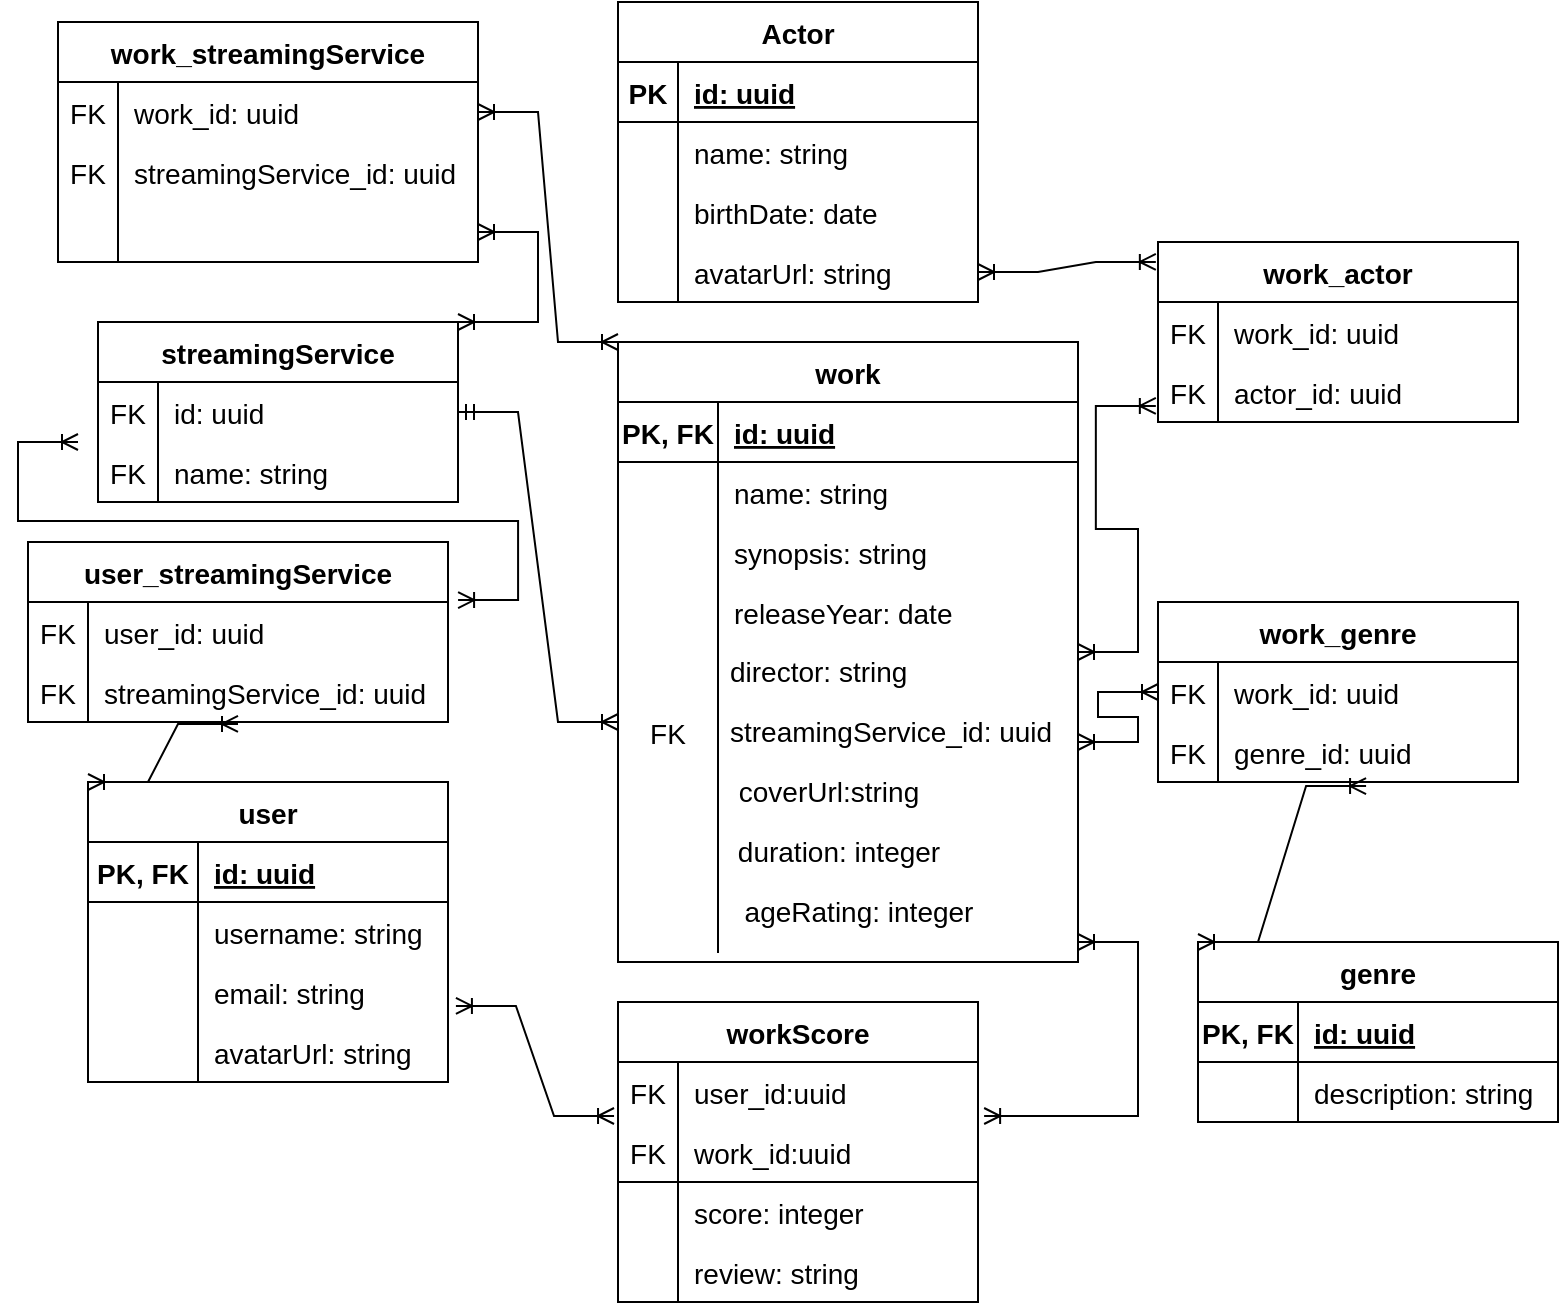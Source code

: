 <mxfile version="20.8.0" type="github">
  <diagram id="oqoqRvbYc-naUWVSfU3T" name="Página-1">
    <mxGraphModel dx="2603" dy="1860" grid="1" gridSize="10" guides="1" tooltips="1" connect="1" arrows="1" fold="1" page="1" pageScale="1" pageWidth="827" pageHeight="1169" math="0" shadow="0">
      <root>
        <mxCell id="0" />
        <mxCell id="1" parent="0" />
        <mxCell id="uNI_Savehtp89ngY_AbR-56" value="work" style="shape=table;startSize=30;container=1;collapsible=1;childLayout=tableLayout;fixedRows=1;rowLines=0;fontStyle=1;align=center;resizeLast=1;fontSize=14;" vertex="1" parent="1">
          <mxGeometry x="200" y="-70" width="230" height="310" as="geometry">
            <mxRectangle x="180" y="-80" width="70" height="30" as="alternateBounds" />
          </mxGeometry>
        </mxCell>
        <mxCell id="uNI_Savehtp89ngY_AbR-57" value="" style="shape=tableRow;horizontal=0;startSize=0;swimlaneHead=0;swimlaneBody=0;fillColor=none;collapsible=0;dropTarget=0;points=[[0,0.5],[1,0.5]];portConstraint=eastwest;top=0;left=0;right=0;bottom=1;fontSize=14;" vertex="1" parent="uNI_Savehtp89ngY_AbR-56">
          <mxGeometry y="30" width="230" height="30" as="geometry" />
        </mxCell>
        <mxCell id="uNI_Savehtp89ngY_AbR-58" value="PK, FK" style="shape=partialRectangle;connectable=0;fillColor=none;top=0;left=0;bottom=0;right=0;fontStyle=1;overflow=hidden;fontSize=14;" vertex="1" parent="uNI_Savehtp89ngY_AbR-57">
          <mxGeometry width="50" height="30" as="geometry">
            <mxRectangle width="50" height="30" as="alternateBounds" />
          </mxGeometry>
        </mxCell>
        <mxCell id="uNI_Savehtp89ngY_AbR-59" value="id: uuid" style="shape=partialRectangle;connectable=0;fillColor=none;top=0;left=0;bottom=0;right=0;align=left;spacingLeft=6;fontStyle=5;overflow=hidden;fontSize=14;" vertex="1" parent="uNI_Savehtp89ngY_AbR-57">
          <mxGeometry x="50" width="180" height="30" as="geometry">
            <mxRectangle width="180" height="30" as="alternateBounds" />
          </mxGeometry>
        </mxCell>
        <mxCell id="uNI_Savehtp89ngY_AbR-60" value="" style="shape=tableRow;horizontal=0;startSize=0;swimlaneHead=0;swimlaneBody=0;fillColor=none;collapsible=0;dropTarget=0;points=[[0,0.5],[1,0.5]];portConstraint=eastwest;top=0;left=0;right=0;bottom=0;fontSize=14;" vertex="1" parent="uNI_Savehtp89ngY_AbR-56">
          <mxGeometry y="60" width="230" height="30" as="geometry" />
        </mxCell>
        <mxCell id="uNI_Savehtp89ngY_AbR-61" value="" style="shape=partialRectangle;connectable=0;fillColor=none;top=0;left=0;bottom=0;right=0;editable=1;overflow=hidden;fontSize=14;" vertex="1" parent="uNI_Savehtp89ngY_AbR-60">
          <mxGeometry width="50" height="30" as="geometry">
            <mxRectangle width="50" height="30" as="alternateBounds" />
          </mxGeometry>
        </mxCell>
        <mxCell id="uNI_Savehtp89ngY_AbR-62" value="name: string" style="shape=partialRectangle;connectable=0;fillColor=none;top=0;left=0;bottom=0;right=0;align=left;spacingLeft=6;overflow=hidden;fontSize=14;" vertex="1" parent="uNI_Savehtp89ngY_AbR-60">
          <mxGeometry x="50" width="180" height="30" as="geometry">
            <mxRectangle width="180" height="30" as="alternateBounds" />
          </mxGeometry>
        </mxCell>
        <mxCell id="uNI_Savehtp89ngY_AbR-63" value="" style="shape=tableRow;horizontal=0;startSize=0;swimlaneHead=0;swimlaneBody=0;fillColor=none;collapsible=0;dropTarget=0;points=[[0,0.5],[1,0.5]];portConstraint=eastwest;top=0;left=0;right=0;bottom=0;fontSize=14;" vertex="1" parent="uNI_Savehtp89ngY_AbR-56">
          <mxGeometry y="90" width="230" height="30" as="geometry" />
        </mxCell>
        <mxCell id="uNI_Savehtp89ngY_AbR-64" value="" style="shape=partialRectangle;connectable=0;fillColor=none;top=0;left=0;bottom=0;right=0;editable=1;overflow=hidden;fontSize=14;" vertex="1" parent="uNI_Savehtp89ngY_AbR-63">
          <mxGeometry width="50" height="30" as="geometry">
            <mxRectangle width="50" height="30" as="alternateBounds" />
          </mxGeometry>
        </mxCell>
        <mxCell id="uNI_Savehtp89ngY_AbR-65" value="synopsis: string" style="shape=partialRectangle;connectable=0;fillColor=none;top=0;left=0;bottom=0;right=0;align=left;spacingLeft=6;overflow=hidden;fontSize=14;" vertex="1" parent="uNI_Savehtp89ngY_AbR-63">
          <mxGeometry x="50" width="180" height="30" as="geometry">
            <mxRectangle width="180" height="30" as="alternateBounds" />
          </mxGeometry>
        </mxCell>
        <mxCell id="uNI_Savehtp89ngY_AbR-66" value="" style="shape=tableRow;horizontal=0;startSize=0;swimlaneHead=0;swimlaneBody=0;fillColor=none;collapsible=0;dropTarget=0;points=[[0,0.5],[1,0.5]];portConstraint=eastwest;top=0;left=0;right=0;bottom=0;fontSize=14;" vertex="1" parent="uNI_Savehtp89ngY_AbR-56">
          <mxGeometry y="120" width="230" height="30" as="geometry" />
        </mxCell>
        <mxCell id="uNI_Savehtp89ngY_AbR-67" value="" style="shape=partialRectangle;connectable=0;fillColor=none;top=0;left=0;bottom=0;right=0;editable=1;overflow=hidden;fontSize=14;" vertex="1" parent="uNI_Savehtp89ngY_AbR-66">
          <mxGeometry width="50" height="30" as="geometry">
            <mxRectangle width="50" height="30" as="alternateBounds" />
          </mxGeometry>
        </mxCell>
        <mxCell id="uNI_Savehtp89ngY_AbR-68" value="releaseYear: date" style="shape=partialRectangle;connectable=0;fillColor=none;top=0;left=0;bottom=0;right=0;align=left;spacingLeft=6;overflow=hidden;fontSize=14;" vertex="1" parent="uNI_Savehtp89ngY_AbR-66">
          <mxGeometry x="50" width="180" height="30" as="geometry">
            <mxRectangle width="180" height="30" as="alternateBounds" />
          </mxGeometry>
        </mxCell>
        <mxCell id="uNI_Savehtp89ngY_AbR-79" value="director: string" style="text;strokeColor=none;fillColor=none;spacingLeft=4;spacingRight=4;overflow=hidden;rotatable=0;points=[[0,0.5],[1,0.5]];portConstraint=eastwest;fontSize=14;" vertex="1" parent="1">
          <mxGeometry x="250" y="80" width="130" height="30" as="geometry" />
        </mxCell>
        <mxCell id="uNI_Savehtp89ngY_AbR-81" value="" style="shape=partialRectangle;connectable=0;fillColor=none;top=0;left=0;bottom=0;right=0;editable=1;overflow=hidden;fontSize=14;" vertex="1" parent="1">
          <mxGeometry x="130" y="80" width="30" height="30" as="geometry">
            <mxRectangle width="30" height="30" as="alternateBounds" />
          </mxGeometry>
        </mxCell>
        <mxCell id="uNI_Savehtp89ngY_AbR-82" value="streamingService_id: uuid" style="text;strokeColor=none;fillColor=none;spacingLeft=4;spacingRight=4;overflow=hidden;rotatable=0;points=[[0,0.5],[1,0.5]];portConstraint=eastwest;fontSize=14;" vertex="1" parent="1">
          <mxGeometry x="250" y="110" width="190" height="30" as="geometry" />
        </mxCell>
        <mxCell id="uNI_Savehtp89ngY_AbR-83" value="FK" style="shape=partialRectangle;connectable=0;fillColor=none;top=0;left=0;bottom=0;right=0;editable=1;overflow=hidden;fontSize=14;" vertex="1" parent="1">
          <mxGeometry x="210" y="110" width="30" height="30" as="geometry">
            <mxRectangle width="30" height="30" as="alternateBounds" />
          </mxGeometry>
        </mxCell>
        <mxCell id="uNI_Savehtp89ngY_AbR-84" value="" style="shape=partialRectangle;whiteSpace=wrap;html=1;right=0;top=0;bottom=0;fillColor=none;routingCenterX=-0.5;fontSize=14;" vertex="1" parent="1">
          <mxGeometry x="250" y="75" width="10" height="160" as="geometry" />
        </mxCell>
        <mxCell id="uNI_Savehtp89ngY_AbR-88" value="coverUrl:string" style="text;html=1;align=center;verticalAlign=middle;resizable=0;points=[];autosize=1;strokeColor=none;fillColor=none;fontSize=14;" vertex="1" parent="1">
          <mxGeometry x="250" y="140" width="110" height="30" as="geometry" />
        </mxCell>
        <mxCell id="uNI_Savehtp89ngY_AbR-38" value="duration: integer&lt;br&gt;" style="text;html=1;align=center;verticalAlign=middle;resizable=0;points=[];autosize=1;strokeColor=none;fillColor=none;fontSize=14;" vertex="1" parent="1">
          <mxGeometry x="250" y="170" width="120" height="30" as="geometry" />
        </mxCell>
        <mxCell id="uNI_Savehtp89ngY_AbR-39" value="ageRating: integer" style="text;html=1;align=center;verticalAlign=middle;resizable=0;points=[];autosize=1;strokeColor=none;fillColor=none;fontSize=14;" vertex="1" parent="1">
          <mxGeometry x="250" y="200" width="140" height="30" as="geometry" />
        </mxCell>
        <mxCell id="uNI_Savehtp89ngY_AbR-102" value="streamingService" style="shape=table;startSize=30;container=1;collapsible=1;childLayout=tableLayout;fixedRows=1;rowLines=0;fontStyle=1;align=center;resizeLast=1;fontSize=14;" vertex="1" parent="1">
          <mxGeometry x="-60" y="-80" width="180" height="90" as="geometry" />
        </mxCell>
        <mxCell id="uNI_Savehtp89ngY_AbR-106" value="" style="shape=tableRow;horizontal=0;startSize=0;swimlaneHead=0;swimlaneBody=0;fillColor=none;collapsible=0;dropTarget=0;points=[[0,0.5],[1,0.5]];portConstraint=eastwest;top=0;left=0;right=0;bottom=0;fontSize=14;" vertex="1" parent="uNI_Savehtp89ngY_AbR-102">
          <mxGeometry y="30" width="180" height="30" as="geometry" />
        </mxCell>
        <mxCell id="uNI_Savehtp89ngY_AbR-107" value="FK" style="shape=partialRectangle;connectable=0;fillColor=none;top=0;left=0;bottom=0;right=0;editable=1;overflow=hidden;fontSize=14;" vertex="1" parent="uNI_Savehtp89ngY_AbR-106">
          <mxGeometry width="30" height="30" as="geometry">
            <mxRectangle width="30" height="30" as="alternateBounds" />
          </mxGeometry>
        </mxCell>
        <mxCell id="uNI_Savehtp89ngY_AbR-108" value="id: uuid" style="shape=partialRectangle;connectable=0;fillColor=none;top=0;left=0;bottom=0;right=0;align=left;spacingLeft=6;overflow=hidden;fontSize=14;" vertex="1" parent="uNI_Savehtp89ngY_AbR-106">
          <mxGeometry x="30" width="150" height="30" as="geometry">
            <mxRectangle width="150" height="30" as="alternateBounds" />
          </mxGeometry>
        </mxCell>
        <mxCell id="uNI_Savehtp89ngY_AbR-109" value="" style="shape=tableRow;horizontal=0;startSize=0;swimlaneHead=0;swimlaneBody=0;fillColor=none;collapsible=0;dropTarget=0;points=[[0,0.5],[1,0.5]];portConstraint=eastwest;top=0;left=0;right=0;bottom=0;fontSize=14;" vertex="1" parent="uNI_Savehtp89ngY_AbR-102">
          <mxGeometry y="60" width="180" height="30" as="geometry" />
        </mxCell>
        <mxCell id="uNI_Savehtp89ngY_AbR-110" value="FK" style="shape=partialRectangle;connectable=0;fillColor=none;top=0;left=0;bottom=0;right=0;editable=1;overflow=hidden;fontSize=14;" vertex="1" parent="uNI_Savehtp89ngY_AbR-109">
          <mxGeometry width="30" height="30" as="geometry">
            <mxRectangle width="30" height="30" as="alternateBounds" />
          </mxGeometry>
        </mxCell>
        <mxCell id="uNI_Savehtp89ngY_AbR-111" value="name: string" style="shape=partialRectangle;connectable=0;fillColor=none;top=0;left=0;bottom=0;right=0;align=left;spacingLeft=6;overflow=hidden;fontSize=14;" vertex="1" parent="uNI_Savehtp89ngY_AbR-109">
          <mxGeometry x="30" width="150" height="30" as="geometry">
            <mxRectangle width="150" height="30" as="alternateBounds" />
          </mxGeometry>
        </mxCell>
        <mxCell id="uNI_Savehtp89ngY_AbR-115" value="user_streamingService" style="shape=table;startSize=30;container=1;collapsible=1;childLayout=tableLayout;fixedRows=1;rowLines=0;fontStyle=1;align=center;resizeLast=1;fontSize=14;" vertex="1" parent="1">
          <mxGeometry x="-95" y="30" width="210" height="90" as="geometry" />
        </mxCell>
        <mxCell id="uNI_Savehtp89ngY_AbR-119" value="" style="shape=tableRow;horizontal=0;startSize=0;swimlaneHead=0;swimlaneBody=0;fillColor=none;collapsible=0;dropTarget=0;points=[[0,0.5],[1,0.5]];portConstraint=eastwest;top=0;left=0;right=0;bottom=0;fontSize=14;" vertex="1" parent="uNI_Savehtp89ngY_AbR-115">
          <mxGeometry y="30" width="210" height="30" as="geometry" />
        </mxCell>
        <mxCell id="uNI_Savehtp89ngY_AbR-120" value="FK" style="shape=partialRectangle;connectable=0;fillColor=none;top=0;left=0;bottom=0;right=0;editable=1;overflow=hidden;fontSize=14;" vertex="1" parent="uNI_Savehtp89ngY_AbR-119">
          <mxGeometry width="30" height="30" as="geometry">
            <mxRectangle width="30" height="30" as="alternateBounds" />
          </mxGeometry>
        </mxCell>
        <mxCell id="uNI_Savehtp89ngY_AbR-121" value="user_id: uuid" style="shape=partialRectangle;connectable=0;fillColor=none;top=0;left=0;bottom=0;right=0;align=left;spacingLeft=6;overflow=hidden;fontSize=14;" vertex="1" parent="uNI_Savehtp89ngY_AbR-119">
          <mxGeometry x="30" width="180" height="30" as="geometry">
            <mxRectangle width="180" height="30" as="alternateBounds" />
          </mxGeometry>
        </mxCell>
        <mxCell id="uNI_Savehtp89ngY_AbR-122" value="" style="shape=tableRow;horizontal=0;startSize=0;swimlaneHead=0;swimlaneBody=0;fillColor=none;collapsible=0;dropTarget=0;points=[[0,0.5],[1,0.5]];portConstraint=eastwest;top=0;left=0;right=0;bottom=0;fontSize=14;" vertex="1" parent="uNI_Savehtp89ngY_AbR-115">
          <mxGeometry y="60" width="210" height="30" as="geometry" />
        </mxCell>
        <mxCell id="uNI_Savehtp89ngY_AbR-123" value="FK" style="shape=partialRectangle;connectable=0;fillColor=none;top=0;left=0;bottom=0;right=0;editable=1;overflow=hidden;fontSize=14;" vertex="1" parent="uNI_Savehtp89ngY_AbR-122">
          <mxGeometry width="30" height="30" as="geometry">
            <mxRectangle width="30" height="30" as="alternateBounds" />
          </mxGeometry>
        </mxCell>
        <mxCell id="uNI_Savehtp89ngY_AbR-124" value="streamingService_id: uuid" style="shape=partialRectangle;connectable=0;fillColor=none;top=0;left=0;bottom=0;right=0;align=left;spacingLeft=6;overflow=hidden;fontSize=14;" vertex="1" parent="uNI_Savehtp89ngY_AbR-122">
          <mxGeometry x="30" width="180" height="30" as="geometry">
            <mxRectangle width="180" height="30" as="alternateBounds" />
          </mxGeometry>
        </mxCell>
        <mxCell id="uNI_Savehtp89ngY_AbR-133" value="user" style="shape=table;startSize=30;container=1;collapsible=1;childLayout=tableLayout;fixedRows=1;rowLines=0;fontStyle=1;align=center;resizeLast=1;fontSize=14;" vertex="1" parent="1">
          <mxGeometry x="-65" y="150" width="180" height="150" as="geometry" />
        </mxCell>
        <mxCell id="uNI_Savehtp89ngY_AbR-134" value="" style="shape=tableRow;horizontal=0;startSize=0;swimlaneHead=0;swimlaneBody=0;fillColor=none;collapsible=0;dropTarget=0;points=[[0,0.5],[1,0.5]];portConstraint=eastwest;top=0;left=0;right=0;bottom=1;fontSize=14;" vertex="1" parent="uNI_Savehtp89ngY_AbR-133">
          <mxGeometry y="30" width="180" height="30" as="geometry" />
        </mxCell>
        <mxCell id="uNI_Savehtp89ngY_AbR-135" value="PK, FK" style="shape=partialRectangle;connectable=0;fillColor=none;top=0;left=0;bottom=0;right=0;fontStyle=1;overflow=hidden;fontSize=14;" vertex="1" parent="uNI_Savehtp89ngY_AbR-134">
          <mxGeometry width="55" height="30" as="geometry">
            <mxRectangle width="55" height="30" as="alternateBounds" />
          </mxGeometry>
        </mxCell>
        <mxCell id="uNI_Savehtp89ngY_AbR-136" value="id: uuid" style="shape=partialRectangle;connectable=0;fillColor=none;top=0;left=0;bottom=0;right=0;align=left;spacingLeft=6;fontStyle=5;overflow=hidden;fontSize=14;" vertex="1" parent="uNI_Savehtp89ngY_AbR-134">
          <mxGeometry x="55" width="125" height="30" as="geometry">
            <mxRectangle width="125" height="30" as="alternateBounds" />
          </mxGeometry>
        </mxCell>
        <mxCell id="uNI_Savehtp89ngY_AbR-137" value="" style="shape=tableRow;horizontal=0;startSize=0;swimlaneHead=0;swimlaneBody=0;fillColor=none;collapsible=0;dropTarget=0;points=[[0,0.5],[1,0.5]];portConstraint=eastwest;top=0;left=0;right=0;bottom=0;fontSize=14;" vertex="1" parent="uNI_Savehtp89ngY_AbR-133">
          <mxGeometry y="60" width="180" height="30" as="geometry" />
        </mxCell>
        <mxCell id="uNI_Savehtp89ngY_AbR-138" value="" style="shape=partialRectangle;connectable=0;fillColor=none;top=0;left=0;bottom=0;right=0;editable=1;overflow=hidden;fontSize=14;" vertex="1" parent="uNI_Savehtp89ngY_AbR-137">
          <mxGeometry width="55" height="30" as="geometry">
            <mxRectangle width="55" height="30" as="alternateBounds" />
          </mxGeometry>
        </mxCell>
        <mxCell id="uNI_Savehtp89ngY_AbR-139" value="username: string" style="shape=partialRectangle;connectable=0;fillColor=none;top=0;left=0;bottom=0;right=0;align=left;spacingLeft=6;overflow=hidden;fontSize=14;" vertex="1" parent="uNI_Savehtp89ngY_AbR-137">
          <mxGeometry x="55" width="125" height="30" as="geometry">
            <mxRectangle width="125" height="30" as="alternateBounds" />
          </mxGeometry>
        </mxCell>
        <mxCell id="uNI_Savehtp89ngY_AbR-140" value="" style="shape=tableRow;horizontal=0;startSize=0;swimlaneHead=0;swimlaneBody=0;fillColor=none;collapsible=0;dropTarget=0;points=[[0,0.5],[1,0.5]];portConstraint=eastwest;top=0;left=0;right=0;bottom=0;fontSize=14;" vertex="1" parent="uNI_Savehtp89ngY_AbR-133">
          <mxGeometry y="90" width="180" height="30" as="geometry" />
        </mxCell>
        <mxCell id="uNI_Savehtp89ngY_AbR-141" value="" style="shape=partialRectangle;connectable=0;fillColor=none;top=0;left=0;bottom=0;right=0;editable=1;overflow=hidden;fontSize=14;" vertex="1" parent="uNI_Savehtp89ngY_AbR-140">
          <mxGeometry width="55" height="30" as="geometry">
            <mxRectangle width="55" height="30" as="alternateBounds" />
          </mxGeometry>
        </mxCell>
        <mxCell id="uNI_Savehtp89ngY_AbR-142" value="email: string" style="shape=partialRectangle;connectable=0;fillColor=none;top=0;left=0;bottom=0;right=0;align=left;spacingLeft=6;overflow=hidden;fontSize=14;" vertex="1" parent="uNI_Savehtp89ngY_AbR-140">
          <mxGeometry x="55" width="125" height="30" as="geometry">
            <mxRectangle width="125" height="30" as="alternateBounds" />
          </mxGeometry>
        </mxCell>
        <mxCell id="uNI_Savehtp89ngY_AbR-143" value="" style="shape=tableRow;horizontal=0;startSize=0;swimlaneHead=0;swimlaneBody=0;fillColor=none;collapsible=0;dropTarget=0;points=[[0,0.5],[1,0.5]];portConstraint=eastwest;top=0;left=0;right=0;bottom=0;fontSize=14;" vertex="1" parent="uNI_Savehtp89ngY_AbR-133">
          <mxGeometry y="120" width="180" height="30" as="geometry" />
        </mxCell>
        <mxCell id="uNI_Savehtp89ngY_AbR-144" value="" style="shape=partialRectangle;connectable=0;fillColor=none;top=0;left=0;bottom=0;right=0;editable=1;overflow=hidden;fontSize=14;" vertex="1" parent="uNI_Savehtp89ngY_AbR-143">
          <mxGeometry width="55" height="30" as="geometry">
            <mxRectangle width="55" height="30" as="alternateBounds" />
          </mxGeometry>
        </mxCell>
        <mxCell id="uNI_Savehtp89ngY_AbR-145" value="avatarUrl: string" style="shape=partialRectangle;connectable=0;fillColor=none;top=0;left=0;bottom=0;right=0;align=left;spacingLeft=6;overflow=hidden;fontSize=14;" vertex="1" parent="uNI_Savehtp89ngY_AbR-143">
          <mxGeometry x="55" width="125" height="30" as="geometry">
            <mxRectangle width="125" height="30" as="alternateBounds" />
          </mxGeometry>
        </mxCell>
        <mxCell id="uNI_Savehtp89ngY_AbR-146" value="" style="edgeStyle=entityRelationEdgeStyle;fontSize=12;html=1;endArrow=ERoneToMany;startArrow=ERoneToMany;rounded=0;exitX=0;exitY=0;exitDx=0;exitDy=0;entryX=0.5;entryY=1.033;entryDx=0;entryDy=0;entryPerimeter=0;" edge="1" parent="1" source="uNI_Savehtp89ngY_AbR-133" target="uNI_Savehtp89ngY_AbR-122">
          <mxGeometry width="100" height="100" relative="1" as="geometry">
            <mxPoint x="40" y="280" as="sourcePoint" />
            <mxPoint x="140" y="180" as="targetPoint" />
          </mxGeometry>
        </mxCell>
        <mxCell id="uNI_Savehtp89ngY_AbR-147" value="" style="edgeStyle=entityRelationEdgeStyle;fontSize=12;html=1;endArrow=ERoneToMany;startArrow=ERoneToMany;rounded=0;exitX=1.024;exitY=-0.033;exitDx=0;exitDy=0;exitPerimeter=0;" edge="1" parent="1" source="uNI_Savehtp89ngY_AbR-119">
          <mxGeometry x="-1" y="206" width="100" height="100" relative="1" as="geometry">
            <mxPoint x="-130" y="130" as="sourcePoint" />
            <mxPoint x="-70" y="-20" as="targetPoint" />
            <mxPoint x="-180" y="106" as="offset" />
          </mxGeometry>
        </mxCell>
        <mxCell id="uNI_Savehtp89ngY_AbR-162" value="workScore" style="shape=table;startSize=30;container=1;collapsible=1;childLayout=tableLayout;fixedRows=1;rowLines=0;fontStyle=1;align=center;resizeLast=1;fontSize=14;" vertex="1" parent="1">
          <mxGeometry x="200" y="260" width="180" height="150" as="geometry" />
        </mxCell>
        <mxCell id="uNI_Savehtp89ngY_AbR-163" value="" style="shape=tableRow;horizontal=0;startSize=0;swimlaneHead=0;swimlaneBody=0;fillColor=none;collapsible=0;dropTarget=0;points=[[0,0.5],[1,0.5]];portConstraint=eastwest;top=0;left=0;right=0;bottom=0;fontSize=14;" vertex="1" parent="uNI_Savehtp89ngY_AbR-162">
          <mxGeometry y="30" width="180" height="30" as="geometry" />
        </mxCell>
        <mxCell id="uNI_Savehtp89ngY_AbR-164" value="FK" style="shape=partialRectangle;connectable=0;fillColor=none;top=0;left=0;bottom=0;right=0;fontStyle=0;overflow=hidden;fontSize=14;" vertex="1" parent="uNI_Savehtp89ngY_AbR-163">
          <mxGeometry width="30" height="30" as="geometry">
            <mxRectangle width="30" height="30" as="alternateBounds" />
          </mxGeometry>
        </mxCell>
        <mxCell id="uNI_Savehtp89ngY_AbR-165" value="user_id:uuid" style="shape=partialRectangle;connectable=0;fillColor=none;top=0;left=0;bottom=0;right=0;align=left;spacingLeft=6;fontStyle=0;overflow=hidden;fontSize=14;" vertex="1" parent="uNI_Savehtp89ngY_AbR-163">
          <mxGeometry x="30" width="150" height="30" as="geometry">
            <mxRectangle width="150" height="30" as="alternateBounds" />
          </mxGeometry>
        </mxCell>
        <mxCell id="uNI_Savehtp89ngY_AbR-166" value="" style="shape=tableRow;horizontal=0;startSize=0;swimlaneHead=0;swimlaneBody=0;fillColor=none;collapsible=0;dropTarget=0;points=[[0,0.5],[1,0.5]];portConstraint=eastwest;top=0;left=0;right=0;bottom=1;fontSize=14;" vertex="1" parent="uNI_Savehtp89ngY_AbR-162">
          <mxGeometry y="60" width="180" height="30" as="geometry" />
        </mxCell>
        <mxCell id="uNI_Savehtp89ngY_AbR-167" value="FK" style="shape=partialRectangle;connectable=0;fillColor=none;top=0;left=0;bottom=0;right=0;fontStyle=0;overflow=hidden;fontSize=14;" vertex="1" parent="uNI_Savehtp89ngY_AbR-166">
          <mxGeometry width="30" height="30" as="geometry">
            <mxRectangle width="30" height="30" as="alternateBounds" />
          </mxGeometry>
        </mxCell>
        <mxCell id="uNI_Savehtp89ngY_AbR-168" value="work_id:uuid" style="shape=partialRectangle;connectable=0;fillColor=none;top=0;left=0;bottom=0;right=0;align=left;spacingLeft=6;fontStyle=0;overflow=hidden;fontSize=14;" vertex="1" parent="uNI_Savehtp89ngY_AbR-166">
          <mxGeometry x="30" width="150" height="30" as="geometry">
            <mxRectangle width="150" height="30" as="alternateBounds" />
          </mxGeometry>
        </mxCell>
        <mxCell id="uNI_Savehtp89ngY_AbR-169" value="" style="shape=tableRow;horizontal=0;startSize=0;swimlaneHead=0;swimlaneBody=0;fillColor=none;collapsible=0;dropTarget=0;points=[[0,0.5],[1,0.5]];portConstraint=eastwest;top=0;left=0;right=0;bottom=0;fontSize=14;" vertex="1" parent="uNI_Savehtp89ngY_AbR-162">
          <mxGeometry y="90" width="180" height="30" as="geometry" />
        </mxCell>
        <mxCell id="uNI_Savehtp89ngY_AbR-170" value="" style="shape=partialRectangle;connectable=0;fillColor=none;top=0;left=0;bottom=0;right=0;editable=1;overflow=hidden;fontSize=14;" vertex="1" parent="uNI_Savehtp89ngY_AbR-169">
          <mxGeometry width="30" height="30" as="geometry">
            <mxRectangle width="30" height="30" as="alternateBounds" />
          </mxGeometry>
        </mxCell>
        <mxCell id="uNI_Savehtp89ngY_AbR-171" value="score: integer" style="shape=partialRectangle;connectable=0;fillColor=none;top=0;left=0;bottom=0;right=0;align=left;spacingLeft=6;overflow=hidden;fontSize=14;" vertex="1" parent="uNI_Savehtp89ngY_AbR-169">
          <mxGeometry x="30" width="150" height="30" as="geometry">
            <mxRectangle width="150" height="30" as="alternateBounds" />
          </mxGeometry>
        </mxCell>
        <mxCell id="uNI_Savehtp89ngY_AbR-172" value="" style="shape=tableRow;horizontal=0;startSize=0;swimlaneHead=0;swimlaneBody=0;fillColor=none;collapsible=0;dropTarget=0;points=[[0,0.5],[1,0.5]];portConstraint=eastwest;top=0;left=0;right=0;bottom=0;fontSize=14;" vertex="1" parent="uNI_Savehtp89ngY_AbR-162">
          <mxGeometry y="120" width="180" height="30" as="geometry" />
        </mxCell>
        <mxCell id="uNI_Savehtp89ngY_AbR-173" value="" style="shape=partialRectangle;connectable=0;fillColor=none;top=0;left=0;bottom=0;right=0;editable=1;overflow=hidden;fontSize=14;" vertex="1" parent="uNI_Savehtp89ngY_AbR-172">
          <mxGeometry width="30" height="30" as="geometry">
            <mxRectangle width="30" height="30" as="alternateBounds" />
          </mxGeometry>
        </mxCell>
        <mxCell id="uNI_Savehtp89ngY_AbR-174" value="review: string" style="shape=partialRectangle;connectable=0;fillColor=none;top=0;left=0;bottom=0;right=0;align=left;spacingLeft=6;overflow=hidden;fontSize=14;" vertex="1" parent="uNI_Savehtp89ngY_AbR-172">
          <mxGeometry x="30" width="150" height="30" as="geometry">
            <mxRectangle width="150" height="30" as="alternateBounds" />
          </mxGeometry>
        </mxCell>
        <mxCell id="uNI_Savehtp89ngY_AbR-175" value="" style="edgeStyle=entityRelationEdgeStyle;fontSize=12;html=1;endArrow=ERoneToMany;startArrow=ERoneToMany;rounded=0;entryX=1.017;entryY=-0.1;entryDx=0;entryDy=0;entryPerimeter=0;" edge="1" parent="1" target="uNI_Savehtp89ngY_AbR-166">
          <mxGeometry x="-1" y="73" width="100" height="100" relative="1" as="geometry">
            <mxPoint x="430" y="230" as="sourcePoint" />
            <mxPoint x="420" y="300" as="targetPoint" />
            <mxPoint x="-70" y="53" as="offset" />
          </mxGeometry>
        </mxCell>
        <mxCell id="uNI_Savehtp89ngY_AbR-176" value="work_streamingService" style="shape=table;startSize=30;container=1;collapsible=1;childLayout=tableLayout;fixedRows=1;rowLines=0;fontStyle=1;align=center;resizeLast=1;fontSize=14;" vertex="1" parent="1">
          <mxGeometry x="-80" y="-230" width="210" height="120" as="geometry" />
        </mxCell>
        <mxCell id="uNI_Savehtp89ngY_AbR-180" value="" style="shape=tableRow;horizontal=0;startSize=0;swimlaneHead=0;swimlaneBody=0;fillColor=none;collapsible=0;dropTarget=0;points=[[0,0.5],[1,0.5]];portConstraint=eastwest;top=0;left=0;right=0;bottom=0;fontSize=14;" vertex="1" parent="uNI_Savehtp89ngY_AbR-176">
          <mxGeometry y="30" width="210" height="30" as="geometry" />
        </mxCell>
        <mxCell id="uNI_Savehtp89ngY_AbR-181" value="FK" style="shape=partialRectangle;connectable=0;fillColor=none;top=0;left=0;bottom=0;right=0;editable=1;overflow=hidden;fontSize=14;" vertex="1" parent="uNI_Savehtp89ngY_AbR-180">
          <mxGeometry width="30" height="30" as="geometry">
            <mxRectangle width="30" height="30" as="alternateBounds" />
          </mxGeometry>
        </mxCell>
        <mxCell id="uNI_Savehtp89ngY_AbR-182" value="work_id: uuid" style="shape=partialRectangle;connectable=0;fillColor=none;top=0;left=0;bottom=0;right=0;align=left;spacingLeft=6;overflow=hidden;fontSize=14;" vertex="1" parent="uNI_Savehtp89ngY_AbR-180">
          <mxGeometry x="30" width="180" height="30" as="geometry">
            <mxRectangle width="180" height="30" as="alternateBounds" />
          </mxGeometry>
        </mxCell>
        <mxCell id="uNI_Savehtp89ngY_AbR-183" value="" style="shape=tableRow;horizontal=0;startSize=0;swimlaneHead=0;swimlaneBody=0;fillColor=none;collapsible=0;dropTarget=0;points=[[0,0.5],[1,0.5]];portConstraint=eastwest;top=0;left=0;right=0;bottom=0;fontSize=14;" vertex="1" parent="uNI_Savehtp89ngY_AbR-176">
          <mxGeometry y="60" width="210" height="30" as="geometry" />
        </mxCell>
        <mxCell id="uNI_Savehtp89ngY_AbR-184" value="FK" style="shape=partialRectangle;connectable=0;fillColor=none;top=0;left=0;bottom=0;right=0;editable=1;overflow=hidden;fontSize=14;" vertex="1" parent="uNI_Savehtp89ngY_AbR-183">
          <mxGeometry width="30" height="30" as="geometry">
            <mxRectangle width="30" height="30" as="alternateBounds" />
          </mxGeometry>
        </mxCell>
        <mxCell id="uNI_Savehtp89ngY_AbR-185" value="streamingService_id: uuid" style="shape=partialRectangle;connectable=0;fillColor=none;top=0;left=0;bottom=0;right=0;align=left;spacingLeft=6;overflow=hidden;fontSize=14;" vertex="1" parent="uNI_Savehtp89ngY_AbR-183">
          <mxGeometry x="30" width="180" height="30" as="geometry">
            <mxRectangle width="180" height="30" as="alternateBounds" />
          </mxGeometry>
        </mxCell>
        <mxCell id="uNI_Savehtp89ngY_AbR-186" value="" style="shape=tableRow;horizontal=0;startSize=0;swimlaneHead=0;swimlaneBody=0;fillColor=none;collapsible=0;dropTarget=0;points=[[0,0.5],[1,0.5]];portConstraint=eastwest;top=0;left=0;right=0;bottom=0;fontSize=14;" vertex="1" parent="uNI_Savehtp89ngY_AbR-176">
          <mxGeometry y="90" width="210" height="30" as="geometry" />
        </mxCell>
        <mxCell id="uNI_Savehtp89ngY_AbR-187" value="" style="shape=partialRectangle;connectable=0;fillColor=none;top=0;left=0;bottom=0;right=0;editable=1;overflow=hidden;fontSize=14;" vertex="1" parent="uNI_Savehtp89ngY_AbR-186">
          <mxGeometry width="30" height="30" as="geometry">
            <mxRectangle width="30" height="30" as="alternateBounds" />
          </mxGeometry>
        </mxCell>
        <mxCell id="uNI_Savehtp89ngY_AbR-188" value="" style="shape=partialRectangle;connectable=0;fillColor=none;top=0;left=0;bottom=0;right=0;align=left;spacingLeft=6;overflow=hidden;fontSize=14;" vertex="1" parent="uNI_Savehtp89ngY_AbR-186">
          <mxGeometry x="30" width="180" height="30" as="geometry">
            <mxRectangle width="180" height="30" as="alternateBounds" />
          </mxGeometry>
        </mxCell>
        <mxCell id="uNI_Savehtp89ngY_AbR-189" value="work_actor" style="shape=table;startSize=30;container=1;collapsible=1;childLayout=tableLayout;fixedRows=1;rowLines=0;fontStyle=1;align=center;resizeLast=1;fontSize=14;" vertex="1" parent="1">
          <mxGeometry x="470" y="-120" width="180" height="90" as="geometry" />
        </mxCell>
        <mxCell id="uNI_Savehtp89ngY_AbR-193" value="" style="shape=tableRow;horizontal=0;startSize=0;swimlaneHead=0;swimlaneBody=0;fillColor=none;collapsible=0;dropTarget=0;points=[[0,0.5],[1,0.5]];portConstraint=eastwest;top=0;left=0;right=0;bottom=0;fontSize=14;" vertex="1" parent="uNI_Savehtp89ngY_AbR-189">
          <mxGeometry y="30" width="180" height="30" as="geometry" />
        </mxCell>
        <mxCell id="uNI_Savehtp89ngY_AbR-194" value="FK" style="shape=partialRectangle;connectable=0;fillColor=none;top=0;left=0;bottom=0;right=0;editable=1;overflow=hidden;fontSize=14;" vertex="1" parent="uNI_Savehtp89ngY_AbR-193">
          <mxGeometry width="30" height="30" as="geometry">
            <mxRectangle width="30" height="30" as="alternateBounds" />
          </mxGeometry>
        </mxCell>
        <mxCell id="uNI_Savehtp89ngY_AbR-195" value="work_id: uuid" style="shape=partialRectangle;connectable=0;fillColor=none;top=0;left=0;bottom=0;right=0;align=left;spacingLeft=6;overflow=hidden;fontSize=14;" vertex="1" parent="uNI_Savehtp89ngY_AbR-193">
          <mxGeometry x="30" width="150" height="30" as="geometry">
            <mxRectangle width="150" height="30" as="alternateBounds" />
          </mxGeometry>
        </mxCell>
        <mxCell id="uNI_Savehtp89ngY_AbR-196" value="" style="shape=tableRow;horizontal=0;startSize=0;swimlaneHead=0;swimlaneBody=0;fillColor=none;collapsible=0;dropTarget=0;points=[[0,0.5],[1,0.5]];portConstraint=eastwest;top=0;left=0;right=0;bottom=0;fontSize=14;" vertex="1" parent="uNI_Savehtp89ngY_AbR-189">
          <mxGeometry y="60" width="180" height="30" as="geometry" />
        </mxCell>
        <mxCell id="uNI_Savehtp89ngY_AbR-197" value="FK" style="shape=partialRectangle;connectable=0;fillColor=none;top=0;left=0;bottom=0;right=0;editable=1;overflow=hidden;fontSize=14;" vertex="1" parent="uNI_Savehtp89ngY_AbR-196">
          <mxGeometry width="30" height="30" as="geometry">
            <mxRectangle width="30" height="30" as="alternateBounds" />
          </mxGeometry>
        </mxCell>
        <mxCell id="uNI_Savehtp89ngY_AbR-198" value="actor_id: uuid" style="shape=partialRectangle;connectable=0;fillColor=none;top=0;left=0;bottom=0;right=0;align=left;spacingLeft=6;overflow=hidden;fontSize=14;" vertex="1" parent="uNI_Savehtp89ngY_AbR-196">
          <mxGeometry x="30" width="150" height="30" as="geometry">
            <mxRectangle width="150" height="30" as="alternateBounds" />
          </mxGeometry>
        </mxCell>
        <mxCell id="uNI_Savehtp89ngY_AbR-202" value="" style="edgeStyle=entityRelationEdgeStyle;fontSize=12;html=1;endArrow=ERoneToMany;startArrow=ERoneToMany;rounded=0;entryX=-0.006;entryY=0.733;entryDx=0;entryDy=0;entryPerimeter=0;" edge="1" parent="1" source="uNI_Savehtp89ngY_AbR-56" target="uNI_Savehtp89ngY_AbR-196">
          <mxGeometry x="-0.385" y="-9" width="100" height="100" relative="1" as="geometry">
            <mxPoint x="200" y="-118" as="sourcePoint" />
            <mxPoint x="490" y="-50" as="targetPoint" />
            <mxPoint as="offset" />
          </mxGeometry>
        </mxCell>
        <mxCell id="uNI_Savehtp89ngY_AbR-204" value="" style="edgeStyle=entityRelationEdgeStyle;fontSize=12;html=1;endArrow=ERoneToMany;startArrow=ERmandOne;rounded=0;" edge="1" parent="1" source="uNI_Savehtp89ngY_AbR-106">
          <mxGeometry width="100" height="100" relative="1" as="geometry">
            <mxPoint x="70" y="-40" as="sourcePoint" />
            <mxPoint x="200" y="120" as="targetPoint" />
          </mxGeometry>
        </mxCell>
        <mxCell id="uNI_Savehtp89ngY_AbR-205" value="Actor" style="shape=table;startSize=30;container=1;collapsible=1;childLayout=tableLayout;fixedRows=1;rowLines=0;fontStyle=1;align=center;resizeLast=1;fontSize=14;" vertex="1" parent="1">
          <mxGeometry x="200" y="-240" width="180" height="150" as="geometry" />
        </mxCell>
        <mxCell id="uNI_Savehtp89ngY_AbR-206" value="" style="shape=tableRow;horizontal=0;startSize=0;swimlaneHead=0;swimlaneBody=0;fillColor=none;collapsible=0;dropTarget=0;points=[[0,0.5],[1,0.5]];portConstraint=eastwest;top=0;left=0;right=0;bottom=1;fontSize=14;" vertex="1" parent="uNI_Savehtp89ngY_AbR-205">
          <mxGeometry y="30" width="180" height="30" as="geometry" />
        </mxCell>
        <mxCell id="uNI_Savehtp89ngY_AbR-207" value="PK" style="shape=partialRectangle;connectable=0;fillColor=none;top=0;left=0;bottom=0;right=0;fontStyle=1;overflow=hidden;fontSize=14;" vertex="1" parent="uNI_Savehtp89ngY_AbR-206">
          <mxGeometry width="30" height="30" as="geometry">
            <mxRectangle width="30" height="30" as="alternateBounds" />
          </mxGeometry>
        </mxCell>
        <mxCell id="uNI_Savehtp89ngY_AbR-208" value="id: uuid" style="shape=partialRectangle;connectable=0;fillColor=none;top=0;left=0;bottom=0;right=0;align=left;spacingLeft=6;fontStyle=5;overflow=hidden;fontSize=14;" vertex="1" parent="uNI_Savehtp89ngY_AbR-206">
          <mxGeometry x="30" width="150" height="30" as="geometry">
            <mxRectangle width="150" height="30" as="alternateBounds" />
          </mxGeometry>
        </mxCell>
        <mxCell id="uNI_Savehtp89ngY_AbR-209" value="" style="shape=tableRow;horizontal=0;startSize=0;swimlaneHead=0;swimlaneBody=0;fillColor=none;collapsible=0;dropTarget=0;points=[[0,0.5],[1,0.5]];portConstraint=eastwest;top=0;left=0;right=0;bottom=0;fontSize=14;" vertex="1" parent="uNI_Savehtp89ngY_AbR-205">
          <mxGeometry y="60" width="180" height="30" as="geometry" />
        </mxCell>
        <mxCell id="uNI_Savehtp89ngY_AbR-210" value="" style="shape=partialRectangle;connectable=0;fillColor=none;top=0;left=0;bottom=0;right=0;editable=1;overflow=hidden;fontSize=14;" vertex="1" parent="uNI_Savehtp89ngY_AbR-209">
          <mxGeometry width="30" height="30" as="geometry">
            <mxRectangle width="30" height="30" as="alternateBounds" />
          </mxGeometry>
        </mxCell>
        <mxCell id="uNI_Savehtp89ngY_AbR-211" value="name: string" style="shape=partialRectangle;connectable=0;fillColor=none;top=0;left=0;bottom=0;right=0;align=left;spacingLeft=6;overflow=hidden;fontSize=14;" vertex="1" parent="uNI_Savehtp89ngY_AbR-209">
          <mxGeometry x="30" width="150" height="30" as="geometry">
            <mxRectangle width="150" height="30" as="alternateBounds" />
          </mxGeometry>
        </mxCell>
        <mxCell id="uNI_Savehtp89ngY_AbR-212" value="" style="shape=tableRow;horizontal=0;startSize=0;swimlaneHead=0;swimlaneBody=0;fillColor=none;collapsible=0;dropTarget=0;points=[[0,0.5],[1,0.5]];portConstraint=eastwest;top=0;left=0;right=0;bottom=0;fontSize=14;" vertex="1" parent="uNI_Savehtp89ngY_AbR-205">
          <mxGeometry y="90" width="180" height="30" as="geometry" />
        </mxCell>
        <mxCell id="uNI_Savehtp89ngY_AbR-213" value="" style="shape=partialRectangle;connectable=0;fillColor=none;top=0;left=0;bottom=0;right=0;editable=1;overflow=hidden;fontSize=14;" vertex="1" parent="uNI_Savehtp89ngY_AbR-212">
          <mxGeometry width="30" height="30" as="geometry">
            <mxRectangle width="30" height="30" as="alternateBounds" />
          </mxGeometry>
        </mxCell>
        <mxCell id="uNI_Savehtp89ngY_AbR-214" value="birthDate: date" style="shape=partialRectangle;connectable=0;fillColor=none;top=0;left=0;bottom=0;right=0;align=left;spacingLeft=6;overflow=hidden;fontSize=14;" vertex="1" parent="uNI_Savehtp89ngY_AbR-212">
          <mxGeometry x="30" width="150" height="30" as="geometry">
            <mxRectangle width="150" height="30" as="alternateBounds" />
          </mxGeometry>
        </mxCell>
        <mxCell id="uNI_Savehtp89ngY_AbR-215" value="" style="shape=tableRow;horizontal=0;startSize=0;swimlaneHead=0;swimlaneBody=0;fillColor=none;collapsible=0;dropTarget=0;points=[[0,0.5],[1,0.5]];portConstraint=eastwest;top=0;left=0;right=0;bottom=0;fontSize=14;" vertex="1" parent="uNI_Savehtp89ngY_AbR-205">
          <mxGeometry y="120" width="180" height="30" as="geometry" />
        </mxCell>
        <mxCell id="uNI_Savehtp89ngY_AbR-216" value="" style="shape=partialRectangle;connectable=0;fillColor=none;top=0;left=0;bottom=0;right=0;editable=1;overflow=hidden;fontSize=14;" vertex="1" parent="uNI_Savehtp89ngY_AbR-215">
          <mxGeometry width="30" height="30" as="geometry">
            <mxRectangle width="30" height="30" as="alternateBounds" />
          </mxGeometry>
        </mxCell>
        <mxCell id="uNI_Savehtp89ngY_AbR-217" value="avatarUrl: string" style="shape=partialRectangle;connectable=0;fillColor=none;top=0;left=0;bottom=0;right=0;align=left;spacingLeft=6;overflow=hidden;fontSize=14;" vertex="1" parent="uNI_Savehtp89ngY_AbR-215">
          <mxGeometry x="30" width="150" height="30" as="geometry">
            <mxRectangle width="150" height="30" as="alternateBounds" />
          </mxGeometry>
        </mxCell>
        <mxCell id="uNI_Savehtp89ngY_AbR-218" value="work_genre" style="shape=table;startSize=30;container=1;collapsible=1;childLayout=tableLayout;fixedRows=1;rowLines=0;fontStyle=1;align=center;resizeLast=1;fontSize=14;" vertex="1" parent="1">
          <mxGeometry x="470" y="60" width="180" height="90" as="geometry" />
        </mxCell>
        <mxCell id="uNI_Savehtp89ngY_AbR-222" value="" style="shape=tableRow;horizontal=0;startSize=0;swimlaneHead=0;swimlaneBody=0;fillColor=none;collapsible=0;dropTarget=0;points=[[0,0.5],[1,0.5]];portConstraint=eastwest;top=0;left=0;right=0;bottom=0;fontSize=14;" vertex="1" parent="uNI_Savehtp89ngY_AbR-218">
          <mxGeometry y="30" width="180" height="30" as="geometry" />
        </mxCell>
        <mxCell id="uNI_Savehtp89ngY_AbR-223" value="FK" style="shape=partialRectangle;connectable=0;fillColor=none;top=0;left=0;bottom=0;right=0;editable=1;overflow=hidden;fontSize=14;" vertex="1" parent="uNI_Savehtp89ngY_AbR-222">
          <mxGeometry width="30" height="30" as="geometry">
            <mxRectangle width="30" height="30" as="alternateBounds" />
          </mxGeometry>
        </mxCell>
        <mxCell id="uNI_Savehtp89ngY_AbR-224" value="work_id: uuid" style="shape=partialRectangle;connectable=0;fillColor=none;top=0;left=0;bottom=0;right=0;align=left;spacingLeft=6;overflow=hidden;fontSize=14;" vertex="1" parent="uNI_Savehtp89ngY_AbR-222">
          <mxGeometry x="30" width="150" height="30" as="geometry">
            <mxRectangle width="150" height="30" as="alternateBounds" />
          </mxGeometry>
        </mxCell>
        <mxCell id="uNI_Savehtp89ngY_AbR-225" value="" style="shape=tableRow;horizontal=0;startSize=0;swimlaneHead=0;swimlaneBody=0;fillColor=none;collapsible=0;dropTarget=0;points=[[0,0.5],[1,0.5]];portConstraint=eastwest;top=0;left=0;right=0;bottom=0;fontSize=14;" vertex="1" parent="uNI_Savehtp89ngY_AbR-218">
          <mxGeometry y="60" width="180" height="30" as="geometry" />
        </mxCell>
        <mxCell id="uNI_Savehtp89ngY_AbR-226" value="FK" style="shape=partialRectangle;connectable=0;fillColor=none;top=0;left=0;bottom=0;right=0;editable=1;overflow=hidden;fontSize=14;" vertex="1" parent="uNI_Savehtp89ngY_AbR-225">
          <mxGeometry width="30" height="30" as="geometry">
            <mxRectangle width="30" height="30" as="alternateBounds" />
          </mxGeometry>
        </mxCell>
        <mxCell id="uNI_Savehtp89ngY_AbR-227" value="genre_id: uuid" style="shape=partialRectangle;connectable=0;fillColor=none;top=0;left=0;bottom=0;right=0;align=left;spacingLeft=6;overflow=hidden;fontSize=14;" vertex="1" parent="uNI_Savehtp89ngY_AbR-225">
          <mxGeometry x="30" width="150" height="30" as="geometry">
            <mxRectangle width="150" height="30" as="alternateBounds" />
          </mxGeometry>
        </mxCell>
        <mxCell id="uNI_Savehtp89ngY_AbR-232" value="" style="edgeStyle=entityRelationEdgeStyle;fontSize=12;html=1;endArrow=ERoneToMany;startArrow=ERoneToMany;rounded=0;exitX=-0.006;exitY=0.111;exitDx=0;exitDy=0;exitPerimeter=0;" edge="1" parent="1" source="uNI_Savehtp89ngY_AbR-189" target="uNI_Savehtp89ngY_AbR-215">
          <mxGeometry x="-1" y="82" width="100" height="100" relative="1" as="geometry">
            <mxPoint x="430" y="-70" as="sourcePoint" />
            <mxPoint x="375" y="-200" as="targetPoint" />
            <mxPoint x="-20" y="2" as="offset" />
          </mxGeometry>
        </mxCell>
        <mxCell id="uNI_Savehtp89ngY_AbR-233" value="genre" style="shape=table;startSize=30;container=1;collapsible=1;childLayout=tableLayout;fixedRows=1;rowLines=0;fontStyle=1;align=center;resizeLast=1;fontSize=14;" vertex="1" parent="1">
          <mxGeometry x="490" y="230" width="180" height="90" as="geometry" />
        </mxCell>
        <mxCell id="uNI_Savehtp89ngY_AbR-234" value="" style="shape=tableRow;horizontal=0;startSize=0;swimlaneHead=0;swimlaneBody=0;fillColor=none;collapsible=0;dropTarget=0;points=[[0,0.5],[1,0.5]];portConstraint=eastwest;top=0;left=0;right=0;bottom=1;fontSize=14;" vertex="1" parent="uNI_Savehtp89ngY_AbR-233">
          <mxGeometry y="30" width="180" height="30" as="geometry" />
        </mxCell>
        <mxCell id="uNI_Savehtp89ngY_AbR-235" value="PK, FK" style="shape=partialRectangle;connectable=0;fillColor=none;top=0;left=0;bottom=0;right=0;fontStyle=1;overflow=hidden;fontSize=14;" vertex="1" parent="uNI_Savehtp89ngY_AbR-234">
          <mxGeometry width="50" height="30" as="geometry">
            <mxRectangle width="50" height="30" as="alternateBounds" />
          </mxGeometry>
        </mxCell>
        <mxCell id="uNI_Savehtp89ngY_AbR-236" value="id: uuid" style="shape=partialRectangle;connectable=0;fillColor=none;top=0;left=0;bottom=0;right=0;align=left;spacingLeft=6;fontStyle=5;overflow=hidden;fontSize=14;" vertex="1" parent="uNI_Savehtp89ngY_AbR-234">
          <mxGeometry x="50" width="130" height="30" as="geometry">
            <mxRectangle width="130" height="30" as="alternateBounds" />
          </mxGeometry>
        </mxCell>
        <mxCell id="uNI_Savehtp89ngY_AbR-237" value="" style="shape=tableRow;horizontal=0;startSize=0;swimlaneHead=0;swimlaneBody=0;fillColor=none;collapsible=0;dropTarget=0;points=[[0,0.5],[1,0.5]];portConstraint=eastwest;top=0;left=0;right=0;bottom=0;fontSize=14;" vertex="1" parent="uNI_Savehtp89ngY_AbR-233">
          <mxGeometry y="60" width="180" height="30" as="geometry" />
        </mxCell>
        <mxCell id="uNI_Savehtp89ngY_AbR-238" value="" style="shape=partialRectangle;connectable=0;fillColor=none;top=0;left=0;bottom=0;right=0;editable=1;overflow=hidden;fontSize=14;" vertex="1" parent="uNI_Savehtp89ngY_AbR-237">
          <mxGeometry width="50" height="30" as="geometry">
            <mxRectangle width="50" height="30" as="alternateBounds" />
          </mxGeometry>
        </mxCell>
        <mxCell id="uNI_Savehtp89ngY_AbR-239" value="description: string" style="shape=partialRectangle;connectable=0;fillColor=none;top=0;left=0;bottom=0;right=0;align=left;spacingLeft=6;overflow=hidden;fontSize=14;" vertex="1" parent="uNI_Savehtp89ngY_AbR-237">
          <mxGeometry x="50" width="130" height="30" as="geometry">
            <mxRectangle width="130" height="30" as="alternateBounds" />
          </mxGeometry>
        </mxCell>
        <mxCell id="uNI_Savehtp89ngY_AbR-246" value="" style="edgeStyle=entityRelationEdgeStyle;fontSize=12;html=1;endArrow=ERoneToMany;startArrow=ERoneToMany;rounded=0;entryX=0;entryY=0;entryDx=0;entryDy=0;" edge="1" parent="1" source="uNI_Savehtp89ngY_AbR-180" target="uNI_Savehtp89ngY_AbR-56">
          <mxGeometry width="100" height="100" relative="1" as="geometry">
            <mxPoint x="90" y="-210" as="sourcePoint" />
            <mxPoint x="190" y="-310" as="targetPoint" />
          </mxGeometry>
        </mxCell>
        <mxCell id="uNI_Savehtp89ngY_AbR-247" value="" style="edgeStyle=entityRelationEdgeStyle;fontSize=12;html=1;endArrow=ERoneToMany;startArrow=ERoneToMany;rounded=0;" edge="1" parent="1" target="uNI_Savehtp89ngY_AbR-222">
          <mxGeometry width="100" height="100" relative="1" as="geometry">
            <mxPoint x="430" y="130" as="sourcePoint" />
            <mxPoint x="520" y="130" as="targetPoint" />
          </mxGeometry>
        </mxCell>
        <mxCell id="uNI_Savehtp89ngY_AbR-248" value="" style="edgeStyle=entityRelationEdgeStyle;fontSize=12;html=1;endArrow=ERoneToMany;startArrow=ERoneToMany;rounded=0;entryX=0.578;entryY=1.067;entryDx=0;entryDy=0;entryPerimeter=0;exitX=0;exitY=0;exitDx=0;exitDy=0;" edge="1" parent="1" source="uNI_Savehtp89ngY_AbR-233" target="uNI_Savehtp89ngY_AbR-225">
          <mxGeometry width="100" height="100" relative="1" as="geometry">
            <mxPoint x="700" y="270" as="sourcePoint" />
            <mxPoint x="510" y="150" as="targetPoint" />
          </mxGeometry>
        </mxCell>
        <mxCell id="uNI_Savehtp89ngY_AbR-250" value="" style="edgeStyle=entityRelationEdgeStyle;fontSize=12;html=1;endArrow=ERoneToMany;startArrow=ERoneToMany;rounded=0;exitX=1;exitY=0;exitDx=0;exitDy=0;" edge="1" parent="1" source="uNI_Savehtp89ngY_AbR-102" target="uNI_Savehtp89ngY_AbR-186">
          <mxGeometry width="100" height="100" relative="1" as="geometry">
            <mxPoint x="-210" y="-50" as="sourcePoint" />
            <mxPoint x="-120" y="-150" as="targetPoint" />
          </mxGeometry>
        </mxCell>
        <mxCell id="uNI_Savehtp89ngY_AbR-251" value="" style="edgeStyle=entityRelationEdgeStyle;fontSize=12;html=1;endArrow=ERoneToMany;startArrow=ERoneToMany;rounded=0;entryX=-0.011;entryY=-0.1;entryDx=0;entryDy=0;entryPerimeter=0;exitX=1.022;exitY=0.733;exitDx=0;exitDy=0;exitPerimeter=0;" edge="1" parent="1" source="uNI_Savehtp89ngY_AbR-140" target="uNI_Savehtp89ngY_AbR-166">
          <mxGeometry width="100" height="100" relative="1" as="geometry">
            <mxPoint x="180" y="390" as="sourcePoint" />
            <mxPoint x="280" y="290" as="targetPoint" />
          </mxGeometry>
        </mxCell>
      </root>
    </mxGraphModel>
  </diagram>
</mxfile>

